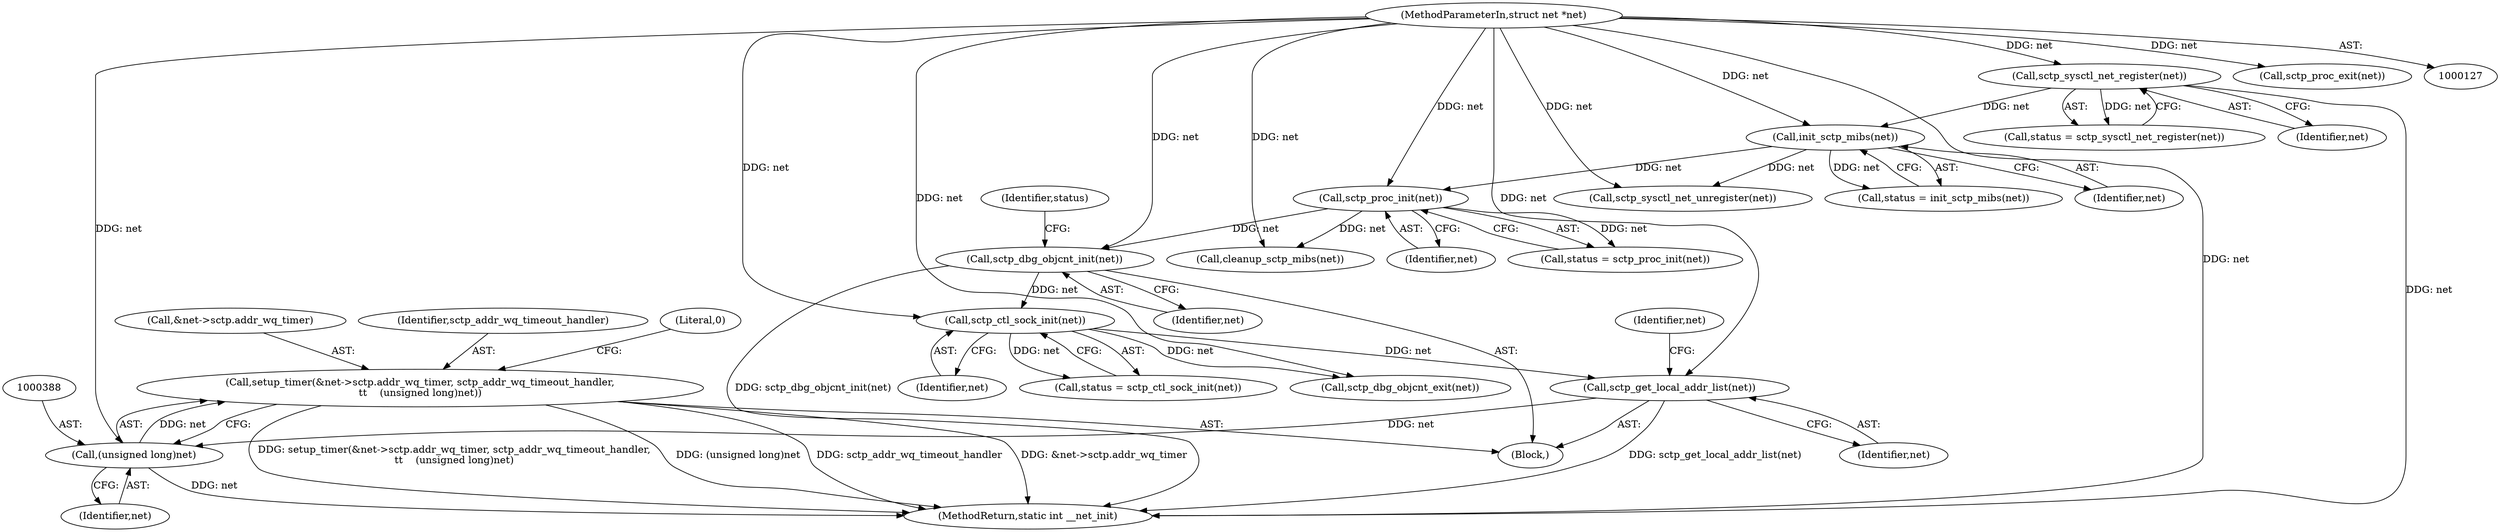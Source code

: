 digraph "1_linux_8e2d61e0aed2b7c4ecb35844fe07e0b2b762dee4_2@pointer" {
"1000379" [label="(Call,setup_timer(&net->sctp.addr_wq_timer, sctp_addr_wq_timeout_handler,\n\t\t    (unsigned long)net))"];
"1000387" [label="(Call,(unsigned long)net)"];
"1000347" [label="(Call,sctp_get_local_addr_list(net))"];
"1000327" [label="(Call,sctp_ctl_sock_init(net))"];
"1000322" [label="(Call,sctp_dbg_objcnt_init(net))"];
"1000317" [label="(Call,sctp_proc_init(net))"];
"1000310" [label="(Call,init_sctp_mibs(net))"];
"1000303" [label="(Call,sctp_sysctl_net_register(net))"];
"1000128" [label="(MethodParameterIn,struct net *net)"];
"1000379" [label="(Call,setup_timer(&net->sctp.addr_wq_timer, sctp_addr_wq_timeout_handler,\n\t\t    (unsigned long)net))"];
"1000301" [label="(Call,status = sctp_sysctl_net_register(net))"];
"1000318" [label="(Identifier,net)"];
"1000322" [label="(Call,sctp_dbg_objcnt_init(net))"];
"1000393" [label="(Call,sctp_dbg_objcnt_exit(net))"];
"1000317" [label="(Call,sctp_proc_init(net))"];
"1000326" [label="(Identifier,status)"];
"1000380" [label="(Call,&net->sctp.addr_wq_timer)"];
"1000310" [label="(Call,init_sctp_mibs(net))"];
"1000401" [label="(Call,sctp_sysctl_net_unregister(net))"];
"1000303" [label="(Call,sctp_sysctl_net_register(net))"];
"1000325" [label="(Call,status = sctp_ctl_sock_init(net))"];
"1000129" [label="(Block,)"];
"1000308" [label="(Call,status = init_sctp_mibs(net))"];
"1000395" [label="(Call,sctp_proc_exit(net))"];
"1000304" [label="(Identifier,net)"];
"1000386" [label="(Identifier,sctp_addr_wq_timeout_handler)"];
"1000323" [label="(Identifier,net)"];
"1000391" [label="(Literal,0)"];
"1000353" [label="(Identifier,net)"];
"1000311" [label="(Identifier,net)"];
"1000315" [label="(Call,status = sctp_proc_init(net))"];
"1000406" [label="(MethodReturn,static int __net_init)"];
"1000347" [label="(Call,sctp_get_local_addr_list(net))"];
"1000398" [label="(Call,cleanup_sctp_mibs(net))"];
"1000387" [label="(Call,(unsigned long)net)"];
"1000348" [label="(Identifier,net)"];
"1000328" [label="(Identifier,net)"];
"1000327" [label="(Call,sctp_ctl_sock_init(net))"];
"1000389" [label="(Identifier,net)"];
"1000128" [label="(MethodParameterIn,struct net *net)"];
"1000379" -> "1000129"  [label="AST: "];
"1000379" -> "1000387"  [label="CFG: "];
"1000380" -> "1000379"  [label="AST: "];
"1000386" -> "1000379"  [label="AST: "];
"1000387" -> "1000379"  [label="AST: "];
"1000391" -> "1000379"  [label="CFG: "];
"1000379" -> "1000406"  [label="DDG: &net->sctp.addr_wq_timer"];
"1000379" -> "1000406"  [label="DDG: setup_timer(&net->sctp.addr_wq_timer, sctp_addr_wq_timeout_handler,\n\t\t    (unsigned long)net)"];
"1000379" -> "1000406"  [label="DDG: (unsigned long)net"];
"1000379" -> "1000406"  [label="DDG: sctp_addr_wq_timeout_handler"];
"1000387" -> "1000379"  [label="DDG: net"];
"1000387" -> "1000389"  [label="CFG: "];
"1000388" -> "1000387"  [label="AST: "];
"1000389" -> "1000387"  [label="AST: "];
"1000387" -> "1000406"  [label="DDG: net"];
"1000347" -> "1000387"  [label="DDG: net"];
"1000128" -> "1000387"  [label="DDG: net"];
"1000347" -> "1000129"  [label="AST: "];
"1000347" -> "1000348"  [label="CFG: "];
"1000348" -> "1000347"  [label="AST: "];
"1000353" -> "1000347"  [label="CFG: "];
"1000347" -> "1000406"  [label="DDG: sctp_get_local_addr_list(net)"];
"1000327" -> "1000347"  [label="DDG: net"];
"1000128" -> "1000347"  [label="DDG: net"];
"1000327" -> "1000325"  [label="AST: "];
"1000327" -> "1000328"  [label="CFG: "];
"1000328" -> "1000327"  [label="AST: "];
"1000325" -> "1000327"  [label="CFG: "];
"1000327" -> "1000325"  [label="DDG: net"];
"1000322" -> "1000327"  [label="DDG: net"];
"1000128" -> "1000327"  [label="DDG: net"];
"1000327" -> "1000393"  [label="DDG: net"];
"1000322" -> "1000129"  [label="AST: "];
"1000322" -> "1000323"  [label="CFG: "];
"1000323" -> "1000322"  [label="AST: "];
"1000326" -> "1000322"  [label="CFG: "];
"1000322" -> "1000406"  [label="DDG: sctp_dbg_objcnt_init(net)"];
"1000317" -> "1000322"  [label="DDG: net"];
"1000128" -> "1000322"  [label="DDG: net"];
"1000317" -> "1000315"  [label="AST: "];
"1000317" -> "1000318"  [label="CFG: "];
"1000318" -> "1000317"  [label="AST: "];
"1000315" -> "1000317"  [label="CFG: "];
"1000317" -> "1000315"  [label="DDG: net"];
"1000310" -> "1000317"  [label="DDG: net"];
"1000128" -> "1000317"  [label="DDG: net"];
"1000317" -> "1000398"  [label="DDG: net"];
"1000310" -> "1000308"  [label="AST: "];
"1000310" -> "1000311"  [label="CFG: "];
"1000311" -> "1000310"  [label="AST: "];
"1000308" -> "1000310"  [label="CFG: "];
"1000310" -> "1000308"  [label="DDG: net"];
"1000303" -> "1000310"  [label="DDG: net"];
"1000128" -> "1000310"  [label="DDG: net"];
"1000310" -> "1000401"  [label="DDG: net"];
"1000303" -> "1000301"  [label="AST: "];
"1000303" -> "1000304"  [label="CFG: "];
"1000304" -> "1000303"  [label="AST: "];
"1000301" -> "1000303"  [label="CFG: "];
"1000303" -> "1000406"  [label="DDG: net"];
"1000303" -> "1000301"  [label="DDG: net"];
"1000128" -> "1000303"  [label="DDG: net"];
"1000128" -> "1000127"  [label="AST: "];
"1000128" -> "1000406"  [label="DDG: net"];
"1000128" -> "1000393"  [label="DDG: net"];
"1000128" -> "1000395"  [label="DDG: net"];
"1000128" -> "1000398"  [label="DDG: net"];
"1000128" -> "1000401"  [label="DDG: net"];
}
